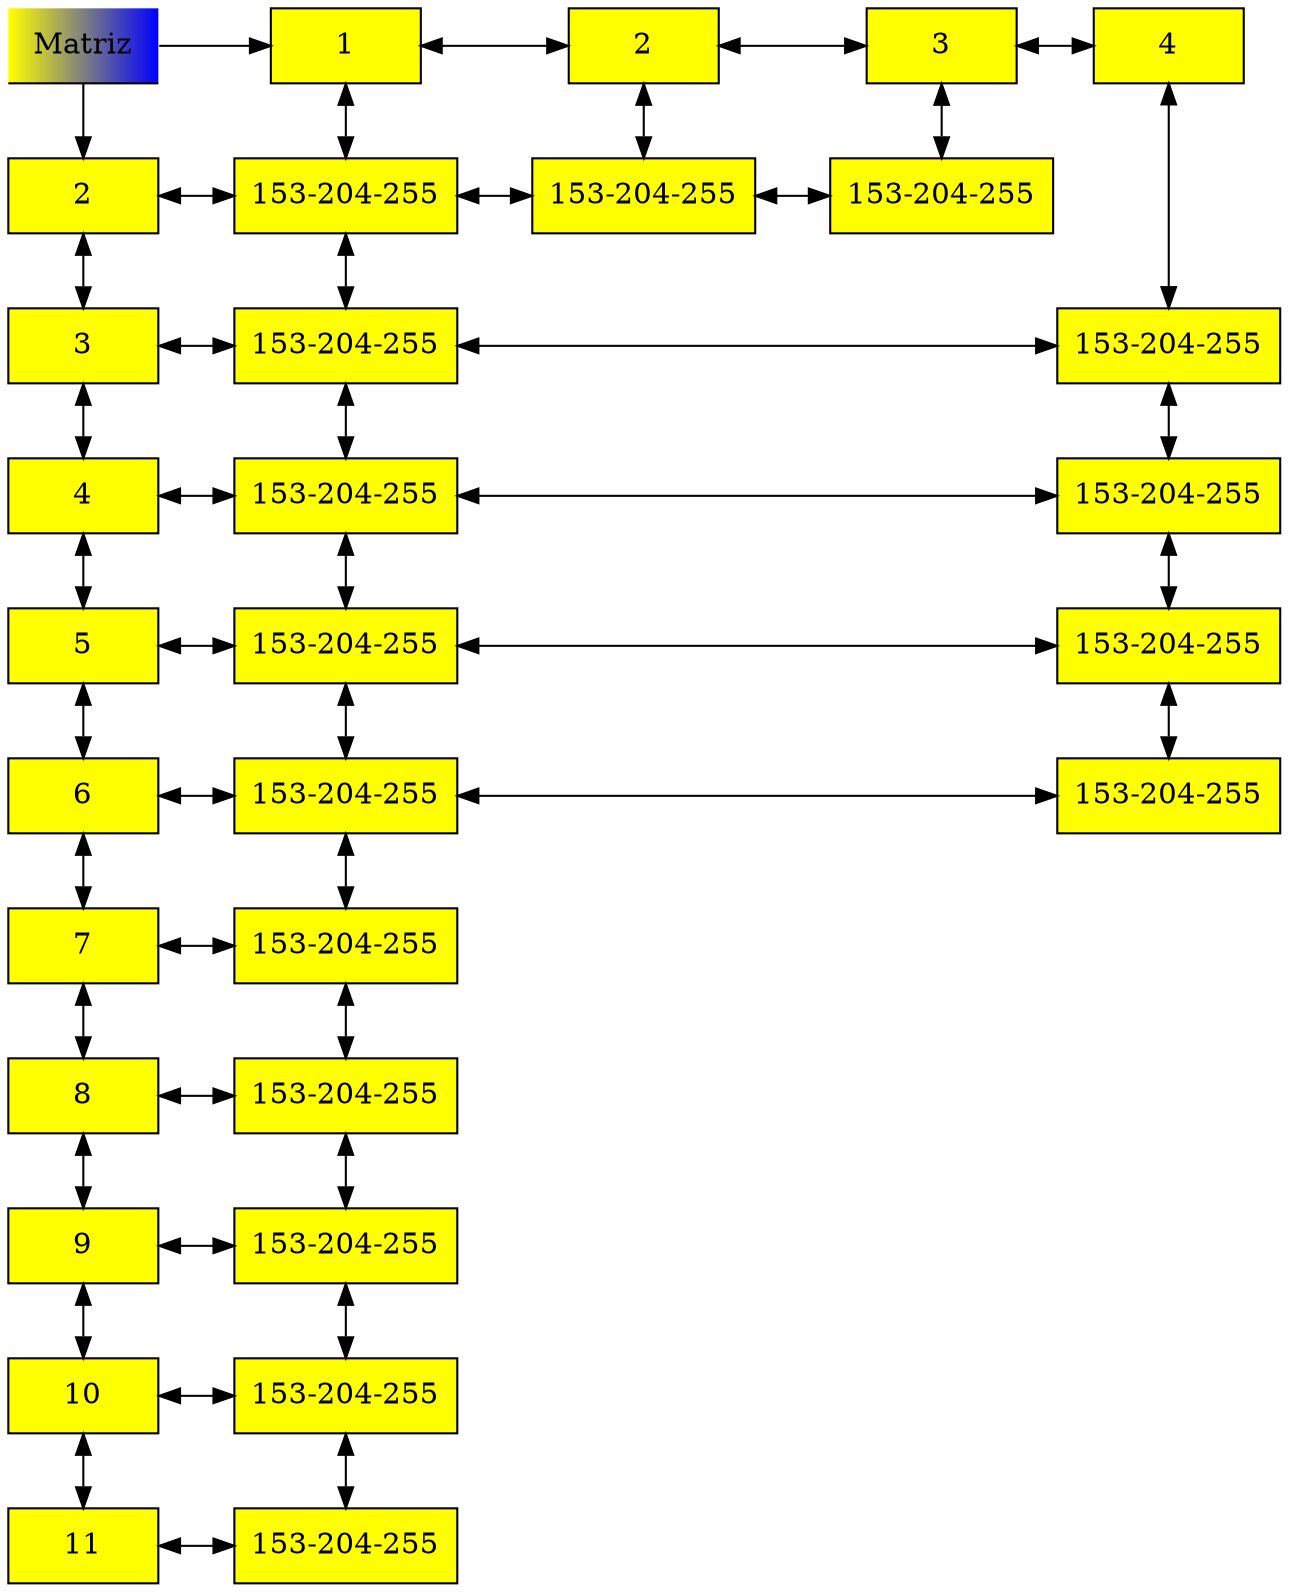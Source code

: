 digraph G {
graph [ranksep="0.5", nodesep="0.5"];

Matriz[width = 1.0 group = "Mt0",  style=filled,shape="underline",fillcolor="yellow:blue" label="Matriz"];

F2[label="2"width = 1.0 style = filled,shape="rectangle", fillcolor = "yellow", group = Mt0] ;
F3[label="3"width = 1.0 style = filled,shape="rectangle", fillcolor = "yellow", group = Mt0] ;
F4[label="4"width = 1.0 style = filled,shape="rectangle", fillcolor = "yellow", group = Mt0] ;
F5[label="5"width = 1.0 style = filled,shape="rectangle", fillcolor = "yellow", group = Mt0] ;
F6[label="6"width = 1.0 style = filled,shape="rectangle", fillcolor = "yellow", group = Mt0] ;
F7[label="7"width = 1.0 style = filled,shape="rectangle", fillcolor = "yellow", group = Mt0] ;
F8[label="8"width = 1.0 style = filled,shape="rectangle", fillcolor = "yellow", group = Mt0] ;
F9[label="9"width = 1.0 style = filled,shape="rectangle", fillcolor = "yellow", group = Mt0] ;
F10[label="10"width = 1.0 style = filled,shape="rectangle", fillcolor = "yellow", group = Mt0] ;
F11[label="11"width = 1.0 style = filled,shape="rectangle", fillcolor = "yellow", group = Mt0] ;
F2->F3 [dir=both];
F3->F4 [dir=both];
F4->F5 [dir=both];
F5->F6 [dir=both];
F6->F7 [dir=both];
F7->F8 [dir=both];
F8->F9 [dir=both];
F9->F10 [dir=both];
F10->F11 [dir=both];

C1[label="1"width = 1.0 style = filled,shape="rectangle", fillcolor = "yellow", group =1] ;
C2[label="2"width = 1.0 style = filled,shape="rectangle", fillcolor = "yellow", group =2] ;
C3[label="3"width = 1.0 style = filled,shape="rectangle", fillcolor = "yellow", group =3] ;
C4[label="4"width = 1.0 style = filled,shape="rectangle", fillcolor = "yellow", group =4] ;
C1->C2 [dir=both];
C2->C3 [dir=both];
C3->C4 [dir=both];
{rank = same; Matriz;C1;C2;C3;C4}
Matriz ->C1;
Matriz ->F2;

21[label="153-204-255"width = 1.0 style = filled,shape="rectangle", fillcolor = "yellow", group =1] ;
31[label="153-204-255"width = 1.0 style = filled,shape="rectangle", fillcolor = "yellow", group =1] ;
41[label="153-204-255"width = 1.0 style = filled,shape="rectangle", fillcolor = "yellow", group =1] ;
51[label="153-204-255"width = 1.0 style = filled,shape="rectangle", fillcolor = "yellow", group =1] ;
61[label="153-204-255"width = 1.0 style = filled,shape="rectangle", fillcolor = "yellow", group =1] ;
71[label="153-204-255"width = 1.0 style = filled,shape="rectangle", fillcolor = "yellow", group =1] ;
81[label="153-204-255"width = 1.0 style = filled,shape="rectangle", fillcolor = "yellow", group =1] ;
91[label="153-204-255"width = 1.0 style = filled,shape="rectangle", fillcolor = "yellow", group =1] ;
101[label="153-204-255"width = 1.0 style = filled,shape="rectangle", fillcolor = "yellow", group =1] ;
111[label="153-204-255"width = 1.0 style = filled,shape="rectangle", fillcolor = "yellow", group =1] ;
F2->21[dir=both,constraint = false];
F3->31[dir=both,constraint = false];
F4->41[dir=both,constraint = false];
F5->51[dir=both,constraint = false];
F6->61[dir=both,constraint = false];
F7->71[dir=both,constraint = false];
F8->81[dir=both,constraint = false];
F9->91[dir=both,constraint = false];
F10->101[dir=both,constraint = false];
F11->111[dir=both,constraint = false];
22[label="153-204-255"width = 1.0 style = filled,shape="rectangle", fillcolor = "yellow", group =2] ;
23[label="153-204-255"width = 1.0 style = filled,shape="rectangle", fillcolor = "yellow", group =3] ;
34[label="153-204-255"width = 1.0 style = filled,shape="rectangle", fillcolor = "yellow", group =4] ;
44[label="153-204-255"width = 1.0 style = filled,shape="rectangle", fillcolor = "yellow", group =4] ;
54[label="153-204-255"width = 1.0 style = filled,shape="rectangle", fillcolor = "yellow", group =4] ;
64[label="153-204-255"width = 1.0 style = filled,shape="rectangle", fillcolor = "yellow", group =4] ;
21->22[dir=both,constraint = false];

22->23[dir=both,constraint = false];

31->34[dir=both,constraint = false];

41->44[dir=both,constraint = false];

51->54[dir=both,constraint = false];

61->64[dir=both,constraint = false];


{rank = same;F2;21;22;23;}
{rank = same;F3;31;34;}
{rank = same;F4;41;44;}
{rank = same;F5;51;54;}
{rank = same;F6;61;64;}
{rank = same;F7;71;}
{rank = same;F8;81;}
{rank = same;F9;91;}
{rank = same;F10;101;}
{rank = same;F11;111;}

C1->21[dir=both];
C2->22[dir=both];
C3->23[dir=both];
C4->34[dir=both];

21->31
[dir=both];
31->41
[dir=both];
41->51
[dir=both];
51->61
[dir=both];
61->71
[dir=both];
71->81
[dir=both];
81->91
[dir=both];
91->101
[dir=both];
101->111
[dir=both];
34->44
[dir=both];
44->54
[dir=both];
54->64
[dir=both];




}
